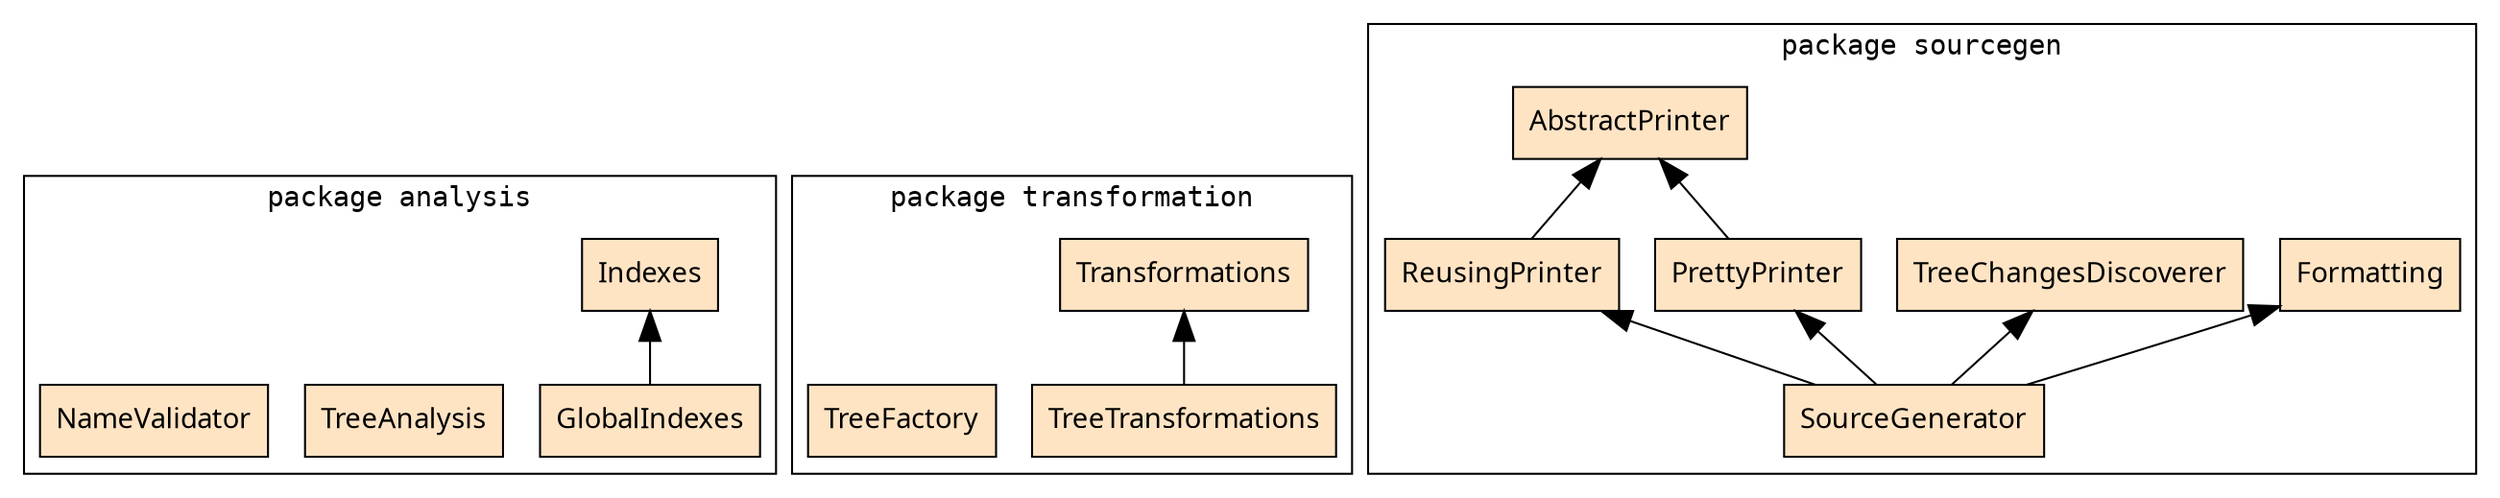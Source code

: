 digraph G {
  rankdir = BT
  compound=true
  fontname="Verdana"
  node[shape=record,fontname="Verdana",style=filled,fillcolor=bisque ]
  edge[fontname="Verdana", arrowhead=normal, arrowsize=1.5]

  subgraph cluster0 {
    GlobalIndexes -> Indexes
    TreeAnalysis
    NameValidator
    fontname="Courier"
    label="package analysis"
    labelloc="b"
  }

  subgraph cluster1 {
    TreeTransformations -> Transformations
    TreeFactory
    fontname="Courier"
    label="package transformation"
    labelloc="b"
  }

  subgraph cluster2 {
    SourceGenerator -> ReusingPrinter -> AbstractPrinter
    SourceGenerator -> PrettyPrinter -> AbstractPrinter
    SourceGenerator -> TreeChangesDiscoverer
    SourceGenerator -> Formatting
    fontname="Courier"
    label="package sourcegen"
    labelloc="b"
  }

  /*Refactoring -> SourceGenerator[lhead=cluster2]
  Refactoring -> TreeTransformations[lhead=cluster1]
  Refactoring -> GlobalIndexes[lhead=cluster0]*/
}
